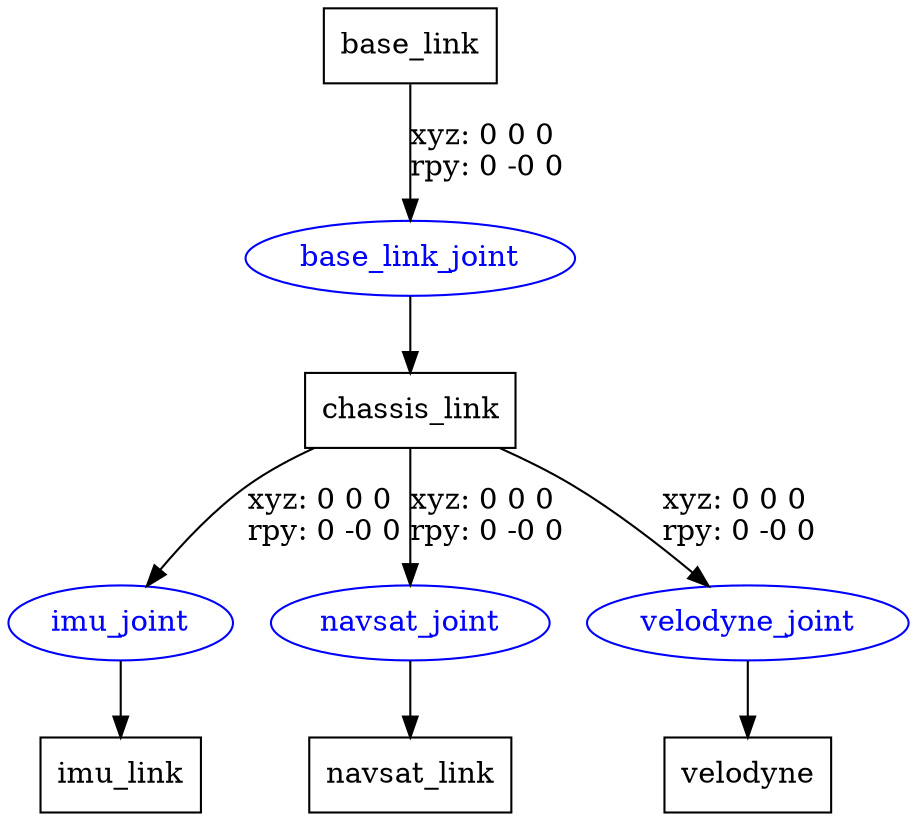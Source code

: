 digraph G {
node [shape=box];
"base_link" [label="base_link"];
"chassis_link" [label="chassis_link"];
"imu_link" [label="imu_link"];
"navsat_link" [label="navsat_link"];
"velodyne" [label="velodyne"];
node [shape=ellipse, color=blue, fontcolor=blue];
"base_link" -> "base_link_joint" [label="xyz: 0 0 0 \nrpy: 0 -0 0"]
"base_link_joint" -> "chassis_link"
"chassis_link" -> "imu_joint" [label="xyz: 0 0 0 \nrpy: 0 -0 0"]
"imu_joint" -> "imu_link"
"chassis_link" -> "navsat_joint" [label="xyz: 0 0 0 \nrpy: 0 -0 0"]
"navsat_joint" -> "navsat_link"
"chassis_link" -> "velodyne_joint" [label="xyz: 0 0 0 \nrpy: 0 -0 0"]
"velodyne_joint" -> "velodyne"
}
